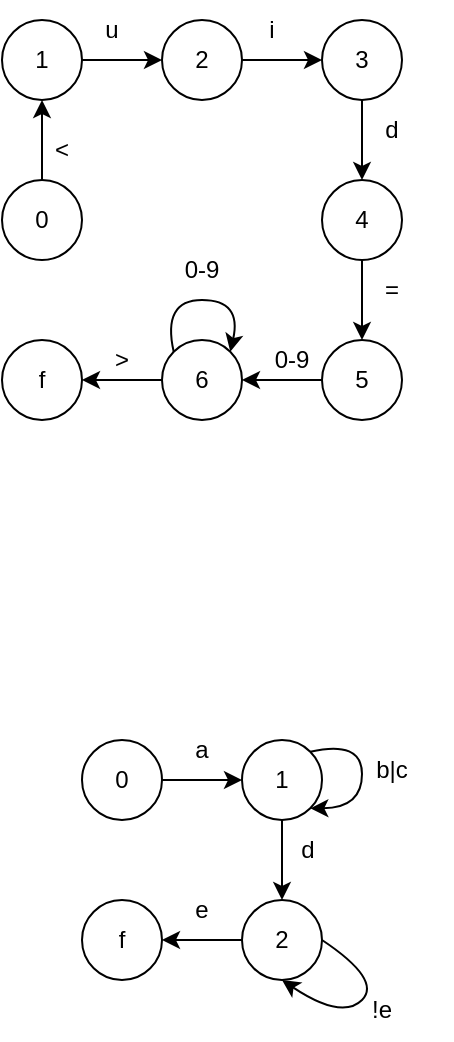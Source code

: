 <mxfile version="20.8.16" type="device"><diagram name="第 1 页" id="gqZAOkLP1ijaD3RDoAXQ"><mxGraphModel dx="1147" dy="508" grid="1" gridSize="10" guides="1" tooltips="1" connect="1" arrows="1" fold="1" page="1" pageScale="1" pageWidth="827" pageHeight="1169" math="0" shadow="0"><root><mxCell id="0"/><mxCell id="1" parent="0"/><mxCell id="qOu4I4KW-lmpbukpprJF-1" value="1" style="ellipse;whiteSpace=wrap;html=1;" parent="1" vertex="1"><mxGeometry x="280" y="400" width="40" height="40" as="geometry"/></mxCell><mxCell id="qOu4I4KW-lmpbukpprJF-2" value="" style="endArrow=classic;html=1;rounded=0;exitX=1;exitY=0.5;exitDx=0;exitDy=0;" parent="1" source="qOu4I4KW-lmpbukpprJF-1" edge="1"><mxGeometry width="50" height="50" relative="1" as="geometry"><mxPoint x="390" y="460" as="sourcePoint"/><mxPoint x="360" y="420" as="targetPoint"/></mxGeometry></mxCell><mxCell id="qOu4I4KW-lmpbukpprJF-3" value="2" style="ellipse;whiteSpace=wrap;html=1;" parent="1" vertex="1"><mxGeometry x="360" y="400" width="40" height="40" as="geometry"/></mxCell><mxCell id="qOu4I4KW-lmpbukpprJF-4" value="" style="endArrow=classic;html=1;rounded=0;exitX=1;exitY=0.5;exitDx=0;exitDy=0;" parent="1" source="qOu4I4KW-lmpbukpprJF-3" edge="1"><mxGeometry width="50" height="50" relative="1" as="geometry"><mxPoint x="470" y="460" as="sourcePoint"/><mxPoint x="440" y="420" as="targetPoint"/></mxGeometry></mxCell><mxCell id="qOu4I4KW-lmpbukpprJF-5" value="3" style="ellipse;whiteSpace=wrap;html=1;" parent="1" vertex="1"><mxGeometry x="440" y="400" width="40" height="40" as="geometry"/></mxCell><mxCell id="qOu4I4KW-lmpbukpprJF-6" value="" style="endArrow=classic;html=1;rounded=0;exitX=0.5;exitY=1;exitDx=0;exitDy=0;entryX=0.5;entryY=0;entryDx=0;entryDy=0;" parent="1" source="qOu4I4KW-lmpbukpprJF-5" target="qOu4I4KW-lmpbukpprJF-9" edge="1"><mxGeometry width="50" height="50" relative="1" as="geometry"><mxPoint x="550" y="460" as="sourcePoint"/><mxPoint x="520" y="420" as="targetPoint"/></mxGeometry></mxCell><mxCell id="qOu4I4KW-lmpbukpprJF-9" value="4" style="ellipse;whiteSpace=wrap;html=1;" parent="1" vertex="1"><mxGeometry x="440" y="480" width="40" height="40" as="geometry"/></mxCell><mxCell id="qOu4I4KW-lmpbukpprJF-10" value="" style="endArrow=classic;html=1;rounded=0;exitX=0.5;exitY=1;exitDx=0;exitDy=0;entryX=0.5;entryY=0;entryDx=0;entryDy=0;" parent="1" source="qOu4I4KW-lmpbukpprJF-9" target="qOu4I4KW-lmpbukpprJF-19" edge="1"><mxGeometry width="50" height="50" relative="1" as="geometry"><mxPoint x="630" y="460" as="sourcePoint"/><mxPoint x="600" y="420" as="targetPoint"/></mxGeometry></mxCell><mxCell id="qOu4I4KW-lmpbukpprJF-11" value="u" style="text;html=1;strokeColor=none;fillColor=none;align=center;verticalAlign=middle;whiteSpace=wrap;rounded=0;" parent="1" vertex="1"><mxGeometry x="320" y="390" width="30" height="30" as="geometry"/></mxCell><mxCell id="qOu4I4KW-lmpbukpprJF-12" value="i" style="text;html=1;strokeColor=none;fillColor=none;align=center;verticalAlign=middle;whiteSpace=wrap;rounded=0;" parent="1" vertex="1"><mxGeometry x="400" y="390" width="30" height="30" as="geometry"/></mxCell><mxCell id="qOu4I4KW-lmpbukpprJF-13" value="d" style="text;html=1;strokeColor=none;fillColor=none;align=center;verticalAlign=middle;whiteSpace=wrap;rounded=0;" parent="1" vertex="1"><mxGeometry x="460" y="440" width="30" height="30" as="geometry"/></mxCell><mxCell id="qOu4I4KW-lmpbukpprJF-14" value="=" style="text;html=1;strokeColor=none;fillColor=none;align=center;verticalAlign=middle;whiteSpace=wrap;rounded=0;" parent="1" vertex="1"><mxGeometry x="460" y="520" width="30" height="30" as="geometry"/></mxCell><mxCell id="qOu4I4KW-lmpbukpprJF-19" value="5" style="ellipse;whiteSpace=wrap;html=1;" parent="1" vertex="1"><mxGeometry x="440" y="560" width="40" height="40" as="geometry"/></mxCell><mxCell id="qOu4I4KW-lmpbukpprJF-20" value="" style="endArrow=classic;html=1;rounded=0;entryX=1;entryY=0.5;entryDx=0;entryDy=0;" parent="1" target="qOu4I4KW-lmpbukpprJF-22" edge="1"><mxGeometry width="50" height="50" relative="1" as="geometry"><mxPoint x="440" y="580" as="sourcePoint"/><mxPoint x="680" y="420" as="targetPoint"/></mxGeometry></mxCell><mxCell id="qOu4I4KW-lmpbukpprJF-21" value="0-9" style="text;html=1;strokeColor=none;fillColor=none;align=center;verticalAlign=middle;whiteSpace=wrap;rounded=0;" parent="1" vertex="1"><mxGeometry x="365" y="510" width="30" height="30" as="geometry"/></mxCell><mxCell id="qOu4I4KW-lmpbukpprJF-22" value="6" style="ellipse;whiteSpace=wrap;html=1;aspect=fixed;" parent="1" vertex="1"><mxGeometry x="360" y="560" width="40" height="40" as="geometry"/></mxCell><mxCell id="qOu4I4KW-lmpbukpprJF-23" value="" style="curved=1;endArrow=classic;html=1;rounded=0;exitX=0;exitY=0;exitDx=0;exitDy=0;entryX=1;entryY=0;entryDx=0;entryDy=0;" parent="1" source="qOu4I4KW-lmpbukpprJF-22" target="qOu4I4KW-lmpbukpprJF-22" edge="1"><mxGeometry width="50" height="50" relative="1" as="geometry"><mxPoint x="390" y="460" as="sourcePoint"/><mxPoint x="440" y="410" as="targetPoint"/><Array as="points"><mxPoint x="360" y="540"/><mxPoint x="400" y="540"/></Array></mxGeometry></mxCell><mxCell id="qOu4I4KW-lmpbukpprJF-24" value="0-9" style="text;html=1;strokeColor=none;fillColor=none;align=center;verticalAlign=middle;whiteSpace=wrap;rounded=0;" parent="1" vertex="1"><mxGeometry x="410" y="555" width="30" height="30" as="geometry"/></mxCell><mxCell id="qOu4I4KW-lmpbukpprJF-25" value="f" style="ellipse;whiteSpace=wrap;html=1;aspect=fixed;" parent="1" vertex="1"><mxGeometry x="280" y="560" width="40" height="40" as="geometry"/></mxCell><mxCell id="qOu4I4KW-lmpbukpprJF-26" value="" style="endArrow=classic;html=1;rounded=0;exitX=0;exitY=0.5;exitDx=0;exitDy=0;entryX=1;entryY=0.5;entryDx=0;entryDy=0;" parent="1" source="qOu4I4KW-lmpbukpprJF-22" target="qOu4I4KW-lmpbukpprJF-25" edge="1"><mxGeometry width="50" height="50" relative="1" as="geometry"><mxPoint x="390" y="460" as="sourcePoint"/><mxPoint x="440" y="410" as="targetPoint"/></mxGeometry></mxCell><mxCell id="qOu4I4KW-lmpbukpprJF-27" value="0" style="ellipse;whiteSpace=wrap;html=1;aspect=fixed;" parent="1" vertex="1"><mxGeometry x="280" y="480" width="40" height="40" as="geometry"/></mxCell><mxCell id="qOu4I4KW-lmpbukpprJF-29" value="" style="endArrow=classic;html=1;rounded=0;entryX=0.5;entryY=1;entryDx=0;entryDy=0;exitX=0.5;exitY=0;exitDx=0;exitDy=0;" parent="1" source="qOu4I4KW-lmpbukpprJF-27" target="qOu4I4KW-lmpbukpprJF-1" edge="1"><mxGeometry width="50" height="50" relative="1" as="geometry"><mxPoint x="230" y="500" as="sourcePoint"/><mxPoint x="610" y="430" as="targetPoint"/></mxGeometry></mxCell><mxCell id="qOu4I4KW-lmpbukpprJF-30" value="&amp;gt;" style="text;html=1;strokeColor=none;fillColor=none;align=center;verticalAlign=middle;whiteSpace=wrap;rounded=0;" parent="1" vertex="1"><mxGeometry x="310" y="555" width="60" height="30" as="geometry"/></mxCell><mxCell id="qOu4I4KW-lmpbukpprJF-31" value="&amp;lt;" style="text;html=1;strokeColor=none;fillColor=none;align=center;verticalAlign=middle;whiteSpace=wrap;rounded=0;" parent="1" vertex="1"><mxGeometry x="280" y="450" width="60" height="30" as="geometry"/></mxCell><mxCell id="PxH9AwiAhLORNIMzmuVq-5" value="0" style="ellipse;whiteSpace=wrap;html=1;" vertex="1" parent="1"><mxGeometry x="320" y="760" width="40" height="40" as="geometry"/></mxCell><mxCell id="PxH9AwiAhLORNIMzmuVq-7" value="" style="endArrow=classic;html=1;rounded=0;exitX=1;exitY=0.5;exitDx=0;exitDy=0;entryX=0;entryY=0.5;entryDx=0;entryDy=0;" edge="1" parent="1" source="PxH9AwiAhLORNIMzmuVq-5"><mxGeometry width="50" height="50" relative="1" as="geometry"><mxPoint x="360" y="790" as="sourcePoint"/><mxPoint x="400" y="780" as="targetPoint"/></mxGeometry></mxCell><mxCell id="PxH9AwiAhLORNIMzmuVq-9" value="a" style="text;html=1;strokeColor=none;fillColor=none;align=center;verticalAlign=middle;whiteSpace=wrap;rounded=0;" vertex="1" parent="1"><mxGeometry x="350" y="750" width="60" height="30" as="geometry"/></mxCell><mxCell id="PxH9AwiAhLORNIMzmuVq-10" value="1" style="ellipse;whiteSpace=wrap;html=1;" vertex="1" parent="1"><mxGeometry x="400" y="760" width="40" height="40" as="geometry"/></mxCell><mxCell id="PxH9AwiAhLORNIMzmuVq-14" value="2" style="ellipse;whiteSpace=wrap;html=1;" vertex="1" parent="1"><mxGeometry x="400" y="840" width="40" height="40" as="geometry"/></mxCell><mxCell id="PxH9AwiAhLORNIMzmuVq-15" value="" style="endArrow=classic;html=1;rounded=0;exitX=0.5;exitY=1;exitDx=0;exitDy=0;entryX=0.5;entryY=0;entryDx=0;entryDy=0;" edge="1" parent="1" source="PxH9AwiAhLORNIMzmuVq-10" target="PxH9AwiAhLORNIMzmuVq-14"><mxGeometry width="50" height="50" relative="1" as="geometry"><mxPoint x="390" y="810" as="sourcePoint"/><mxPoint x="415.858" y="855.858" as="targetPoint"/></mxGeometry></mxCell><mxCell id="PxH9AwiAhLORNIMzmuVq-17" value="d" style="text;html=1;strokeColor=none;fillColor=none;align=center;verticalAlign=middle;whiteSpace=wrap;rounded=0;" vertex="1" parent="1"><mxGeometry x="421" y="800" width="24" height="30" as="geometry"/></mxCell><mxCell id="PxH9AwiAhLORNIMzmuVq-18" value="" style="curved=1;endArrow=classic;html=1;rounded=0;exitX=1;exitY=0.5;exitDx=0;exitDy=0;entryX=0.5;entryY=1;entryDx=0;entryDy=0;" edge="1" parent="1" source="PxH9AwiAhLORNIMzmuVq-14" target="PxH9AwiAhLORNIMzmuVq-14"><mxGeometry width="50" height="50" relative="1" as="geometry"><mxPoint x="480" y="880" as="sourcePoint"/><mxPoint x="530" y="830" as="targetPoint"/><Array as="points"><mxPoint x="470" y="880"/><mxPoint x="450" y="900"/></Array></mxGeometry></mxCell><mxCell id="PxH9AwiAhLORNIMzmuVq-19" value="!e" style="text;html=1;strokeColor=none;fillColor=none;align=center;verticalAlign=middle;whiteSpace=wrap;rounded=0;" vertex="1" parent="1"><mxGeometry x="440" y="880" width="60" height="30" as="geometry"/></mxCell><mxCell id="PxH9AwiAhLORNIMzmuVq-20" value="" style="endArrow=classic;html=1;rounded=0;exitX=0;exitY=0.5;exitDx=0;exitDy=0;" edge="1" parent="1" source="PxH9AwiAhLORNIMzmuVq-14"><mxGeometry width="50" height="50" relative="1" as="geometry"><mxPoint x="290" y="900" as="sourcePoint"/><mxPoint x="360" y="860" as="targetPoint"/></mxGeometry></mxCell><mxCell id="PxH9AwiAhLORNIMzmuVq-21" value="" style="curved=1;endArrow=classic;html=1;rounded=0;exitX=1;exitY=0;exitDx=0;exitDy=0;entryX=1;entryY=1;entryDx=0;entryDy=0;" edge="1" parent="1" source="PxH9AwiAhLORNIMzmuVq-10" target="PxH9AwiAhLORNIMzmuVq-10"><mxGeometry width="50" height="50" relative="1" as="geometry"><mxPoint x="550" y="850" as="sourcePoint"/><mxPoint x="600" y="800" as="targetPoint"/><Array as="points"><mxPoint x="460" y="760"/><mxPoint x="460" y="794"/></Array></mxGeometry></mxCell><mxCell id="PxH9AwiAhLORNIMzmuVq-22" value="b|c" style="text;html=1;strokeColor=none;fillColor=none;align=center;verticalAlign=middle;whiteSpace=wrap;rounded=0;" vertex="1" parent="1"><mxGeometry x="445" y="760" width="60" height="30" as="geometry"/></mxCell><mxCell id="PxH9AwiAhLORNIMzmuVq-23" value="f" style="ellipse;whiteSpace=wrap;html=1;" vertex="1" parent="1"><mxGeometry x="320" y="840" width="40" height="40" as="geometry"/></mxCell><mxCell id="PxH9AwiAhLORNIMzmuVq-24" value="e" style="text;html=1;strokeColor=none;fillColor=none;align=center;verticalAlign=middle;whiteSpace=wrap;rounded=0;" vertex="1" parent="1"><mxGeometry x="350" y="830" width="60" height="30" as="geometry"/></mxCell></root></mxGraphModel></diagram></mxfile>